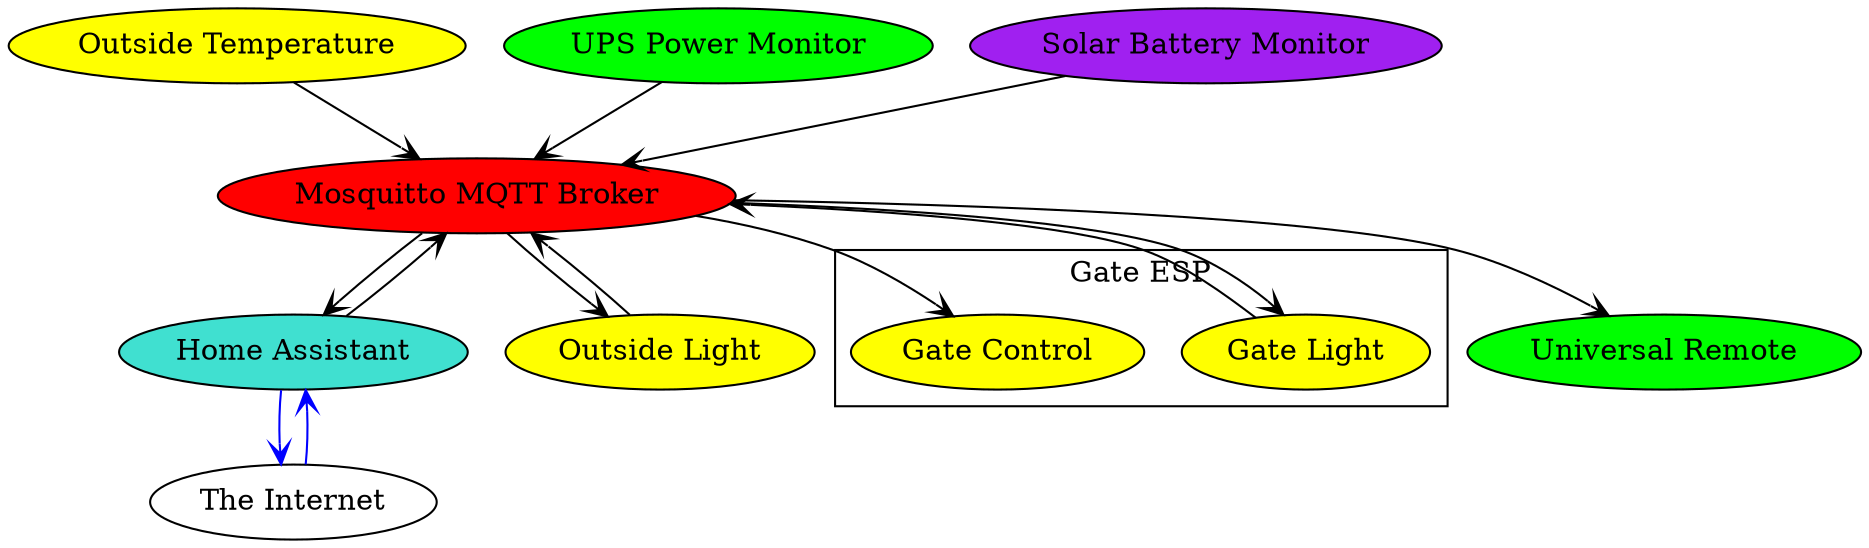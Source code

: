 digraph G {
"Mosquitto MQTT Broker" [style=filled, fillcolor=red];
"Home Assistant" [style=filled, fillcolor=turquoise];
"Outside Light" [style=filled, fillcolor=yellow];
"Outside Temperature" [style=filled, fillcolor=yellow];
subgraph cluster_Gate_ESP {
label="Gate ESP";
"Gate Light" [style=filled, fillcolor=yellow];
"Gate Control" [style=filled, fillcolor=yellow];
}

"UPS Power Monitor" [style=filled, fillcolor=green];
"Solar Battery Monitor" [style=filled, fillcolor=purple];
"The Internet" [style=filled, fillcolor=white];
"Universal Remote" [style=filled, fillcolor=green];
edge [color=black, arrowhead=vee, weight=0];
"Mosquitto MQTT Broker" -> "Home Assistant";
"Home Assistant" -> "Mosquitto MQTT Broker";
"Mosquitto MQTT Broker" -> "Outside Light";
"Outside Light" -> "Mosquitto MQTT Broker";
"Outside Temperature" -> "Mosquitto MQTT Broker";
"UPS Power Monitor" -> "Mosquitto MQTT Broker";
"Solar Battery Monitor" -> "Mosquitto MQTT Broker";
"Mosquitto MQTT Broker" -> "Gate Light";
"Gate Light" -> "Mosquitto MQTT Broker";
"Mosquitto MQTT Broker" -> "Gate Control";
edge [color=blue, arrowhead=vee, weight=0];
"The Internet" -> "Home Assistant";
"Home Assistant" -> "The Internet";
edge [color=black, arrowhead=vee, weight=0];
"Mosquitto MQTT Broker" -> "Universal Remote";
}
